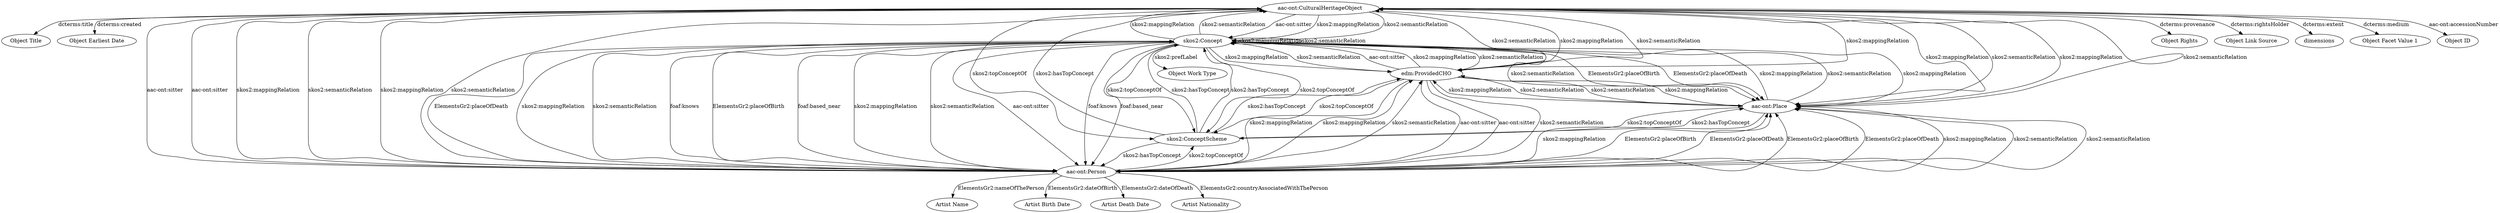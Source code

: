 digraph {
  "Object Title" [type=attribute_name,label="Object Title"]
  "aac-ont:CulturalHeritageObject1" [type=class_uri,label="aac-ont:CulturalHeritageObject"]
  "Object Earliest Date" [type=attribute_name,label="Object Earliest Date"]
  "Object Work Type" [type=attribute_name,label="Object Work Type"]
  "skos2:Concept1" [type=class_uri,label="skos2:Concept"]
  "Artist Name" [type=attribute_name,label="Artist Name"]
  "aac-ont:Person1" [type=class_uri,label="aac-ont:Person"]
  "Object Rights" [type=attribute_name,label="Object Rights"]
  "Object Link Source" [type=attribute_name,label="Object Link Source"]
  dimensions [type=attribute_name,label=dimensions]
  "Object Facet Value 1" [type=attribute_name,label="Object Facet Value 1"]
  "Artist Birth Date" [type=attribute_name,label="Artist Birth Date"]
  "Artist Death Date" [type=attribute_name,label="Artist Death Date"]
  "Object ID" [type=attribute_name,label="Object ID"]
  "Artist Nationality" [type=attribute_name,label="Artist Nationality"]
  "skos2:ConceptScheme" [type=class_uri,label="skos2:ConceptScheme"]
  "aac-ont:Place" [type=class_uri,label="aac-ont:Place"]
  "edm:ProvidedCHO" [type=class_uri,label="edm:ProvidedCHO"]
  "aac-ont:CulturalHeritageObject1" -> "Object Title" [label="dcterms:title",type=st_property_uri]
  "aac-ont:CulturalHeritageObject1" -> "Object Earliest Date" [label="dcterms:created",type=st_property_uri]
  "skos2:Concept1" -> "Object Work Type" [label="skos2:prefLabel",type=st_property_uri]
  "aac-ont:Person1" -> "Artist Name" [label="ElementsGr2:nameOfThePerson",type=st_property_uri]
  "aac-ont:CulturalHeritageObject1" -> "Object Rights" [label="dcterms:provenance",type=st_property_uri]
  "aac-ont:CulturalHeritageObject1" -> "Object Link Source" [label="dcterms:rightsHolder",type=st_property_uri]
  "aac-ont:CulturalHeritageObject1" -> dimensions [label="dcterms:extent",type=st_property_uri]
  "aac-ont:CulturalHeritageObject1" -> "Object Facet Value 1" [label="dcterms:medium",type=st_property_uri]
  "aac-ont:Person1" -> "Artist Birth Date" [label="ElementsGr2:dateOfBirth",type=st_property_uri]
  "aac-ont:Person1" -> "Artist Death Date" [label="ElementsGr2:dateOfDeath",type=st_property_uri]
  "aac-ont:CulturalHeritageObject1" -> "Object ID" [label="aac-ont:accessionNumber",type=st_property_uri]
  "aac-ont:Person1" -> "Artist Nationality" [label="ElementsGr2:countryAssociatedWithThePerson",type=st_property_uri]
  "aac-ont:CulturalHeritageObject1" -> "aac-ont:Person1" [label="aac-ont:sitter",type=direct_property_uri,weight=1]
  "skos2:Concept1" -> "skos2:Concept1" [label="skos2:mappingRelation",type=direct_property_uri,weight=1]
  "skos2:Concept1" -> "skos2:Concept1" [label="skos2:semanticRelation",type=direct_property_uri,weight=1]
  "skos2:Concept1" -> "skos2:ConceptScheme" [label="skos2:topConceptOf",type=direct_property_uri,weight=1]
  "skos2:ConceptScheme" -> "skos2:Concept1" [label="skos2:hasTopConcept",type=direct_property_uri,weight=1]
  "aac-ont:Person1" -> "aac-ont:Place" [label="ElementsGr2:placeOfBirth",type=direct_property_uri,weight=1]
  "aac-ont:Person1" -> "aac-ont:Place" [label="ElementsGr2:placeOfDeath",type=direct_property_uri,weight=1]
  "edm:ProvidedCHO" -> "aac-ont:Person1" [label="aac-ont:sitter",type=direct_property_uri,weight=1]
  "aac-ont:CulturalHeritageObject1" -> "skos2:Concept1" [label="aac-ont:sitter",type=inherited,weight=4]
  "aac-ont:CulturalHeritageObject1" -> "skos2:Concept1" [label="skos2:mappingRelation",type=inherited,weight=4]
  "aac-ont:CulturalHeritageObject1" -> "skos2:Concept1" [label="skos2:semanticRelation",type=inherited,weight=4]
  "aac-ont:CulturalHeritageObject1" -> "aac-ont:Person1" [label="aac-ont:sitter",type=inherited,weight=4]
  "aac-ont:CulturalHeritageObject1" -> "aac-ont:Person1" [label="skos2:mappingRelation",type=inherited,weight=4]
  "aac-ont:CulturalHeritageObject1" -> "aac-ont:Person1" [label="skos2:semanticRelation",type=inherited,weight=4]
  "aac-ont:CulturalHeritageObject1" -> "skos2:ConceptScheme" [label="skos2:topConceptOf",type=inherited,weight=4]
  "aac-ont:CulturalHeritageObject1" -> "aac-ont:Place" [label="skos2:mappingRelation",type=inherited,weight=4]
  "aac-ont:CulturalHeritageObject1" -> "aac-ont:Place" [label="skos2:semanticRelation",type=inherited,weight=4]
  "aac-ont:CulturalHeritageObject1" -> "edm:ProvidedCHO" [label="skos2:mappingRelation",type=inherited,weight=4]
  "aac-ont:CulturalHeritageObject1" -> "edm:ProvidedCHO" [label="skos2:semanticRelation",type=inherited,weight=4]
  "skos2:Concept1" -> "aac-ont:CulturalHeritageObject1" [label="skos2:mappingRelation",type=inherited,weight=4]
  "skos2:Concept1" -> "aac-ont:CulturalHeritageObject1" [label="skos2:semanticRelation",type=inherited,weight=4]
  "skos2:Concept1" -> "aac-ont:Person1" [label="skos2:mappingRelation",type=inherited,weight=4]
  "skos2:Concept1" -> "aac-ont:Person1" [label="skos2:semanticRelation",type=inherited,weight=4]
  "skos2:Concept1" -> "aac-ont:Person1" [label="aac-ont:sitter",type=inherited,weight=4]
  "skos2:Concept1" -> "aac-ont:Person1" [label="foaf:knows",type=inherited,weight=4]
  "skos2:Concept1" -> "aac-ont:Person1" [label="foaf:based_near",type=inherited,weight=4]
  "skos2:Concept1" -> "skos2:ConceptScheme" [label="skos2:topConceptOf",type=inherited,weight=4]
  "skos2:Concept1" -> "aac-ont:Place" [label="skos2:mappingRelation",type=inherited,weight=4]
  "skos2:Concept1" -> "aac-ont:Place" [label="skos2:semanticRelation",type=inherited,weight=4]
  "skos2:Concept1" -> "aac-ont:Place" [label="ElementsGr2:placeOfBirth",type=inherited,weight=4]
  "skos2:Concept1" -> "aac-ont:Place" [label="ElementsGr2:placeOfDeath",type=inherited,weight=4]
  "skos2:Concept1" -> "edm:ProvidedCHO" [label="skos2:mappingRelation",type=inherited,weight=4]
  "skos2:Concept1" -> "edm:ProvidedCHO" [label="skos2:semanticRelation",type=inherited,weight=4]
  "aac-ont:Person1" -> "aac-ont:CulturalHeritageObject1" [label="skos2:mappingRelation",type=inherited,weight=4]
  "aac-ont:Person1" -> "aac-ont:CulturalHeritageObject1" [label="skos2:semanticRelation",type=inherited,weight=4]
  "aac-ont:Person1" -> "skos2:Concept1" [label="ElementsGr2:placeOfBirth",type=inherited,weight=4]
  "aac-ont:Person1" -> "skos2:Concept1" [label="ElementsGr2:placeOfDeath",type=inherited,weight=4]
  "aac-ont:Person1" -> "skos2:Concept1" [label="skos2:mappingRelation",type=inherited,weight=4]
  "aac-ont:Person1" -> "skos2:Concept1" [label="skos2:semanticRelation",type=inherited,weight=4]
  "aac-ont:Person1" -> "skos2:Concept1" [label="foaf:knows",type=inherited,weight=4]
  "aac-ont:Person1" -> "skos2:Concept1" [label="foaf:based_near",type=inherited,weight=4]
  "aac-ont:Person1" -> "skos2:ConceptScheme" [label="skos2:topConceptOf",type=inherited,weight=4]
  "aac-ont:Person1" -> "aac-ont:Place" [label="ElementsGr2:placeOfBirth",type=inherited,weight=4]
  "aac-ont:Person1" -> "aac-ont:Place" [label="ElementsGr2:placeOfDeath",type=inherited,weight=4]
  "aac-ont:Person1" -> "aac-ont:Place" [label="skos2:mappingRelation",type=inherited,weight=4]
  "aac-ont:Person1" -> "aac-ont:Place" [label="skos2:semanticRelation",type=inherited,weight=4]
  "aac-ont:Person1" -> "edm:ProvidedCHO" [label="skos2:mappingRelation",type=inherited,weight=4]
  "aac-ont:Person1" -> "edm:ProvidedCHO" [label="skos2:semanticRelation",type=inherited,weight=4]
  "skos2:ConceptScheme" -> "aac-ont:CulturalHeritageObject1" [label="skos2:hasTopConcept",type=inherited,weight=4]
  "skos2:ConceptScheme" -> "skos2:Concept1" [label="skos2:hasTopConcept",type=inherited,weight=4]
  "skos2:ConceptScheme" -> "aac-ont:Person1" [label="skos2:hasTopConcept",type=inherited,weight=4]
  "skos2:ConceptScheme" -> "aac-ont:Place" [label="skos2:hasTopConcept",type=inherited,weight=4]
  "skos2:ConceptScheme" -> "edm:ProvidedCHO" [label="skos2:hasTopConcept",type=inherited,weight=4]
  "aac-ont:Place" -> "aac-ont:CulturalHeritageObject1" [label="skos2:mappingRelation",type=inherited,weight=4]
  "aac-ont:Place" -> "aac-ont:CulturalHeritageObject1" [label="skos2:semanticRelation",type=inherited,weight=4]
  "aac-ont:Place" -> "skos2:Concept1" [label="skos2:mappingRelation",type=inherited,weight=4]
  "aac-ont:Place" -> "skos2:Concept1" [label="skos2:semanticRelation",type=inherited,weight=4]
  "aac-ont:Place" -> "aac-ont:Person1" [label="skos2:mappingRelation",type=inherited,weight=4]
  "aac-ont:Place" -> "aac-ont:Person1" [label="skos2:semanticRelation",type=inherited,weight=4]
  "aac-ont:Place" -> "skos2:ConceptScheme" [label="skos2:topConceptOf",type=inherited,weight=4]
  "aac-ont:Place" -> "edm:ProvidedCHO" [label="skos2:mappingRelation",type=inherited,weight=4]
  "aac-ont:Place" -> "edm:ProvidedCHO" [label="skos2:semanticRelation",type=inherited,weight=4]
  "edm:ProvidedCHO" -> "aac-ont:CulturalHeritageObject1" [label="skos2:mappingRelation",type=inherited,weight=4]
  "edm:ProvidedCHO" -> "aac-ont:CulturalHeritageObject1" [label="skos2:semanticRelation",type=inherited,weight=4]
  "edm:ProvidedCHO" -> "skos2:Concept1" [label="aac-ont:sitter",type=inherited,weight=4]
  "edm:ProvidedCHO" -> "skos2:Concept1" [label="skos2:mappingRelation",type=inherited,weight=4]
  "edm:ProvidedCHO" -> "skos2:Concept1" [label="skos2:semanticRelation",type=inherited,weight=4]
  "edm:ProvidedCHO" -> "aac-ont:Person1" [label="aac-ont:sitter",type=inherited,weight=4]
  "edm:ProvidedCHO" -> "aac-ont:Person1" [label="skos2:mappingRelation",type=inherited,weight=4]
  "edm:ProvidedCHO" -> "aac-ont:Person1" [label="skos2:semanticRelation",type=inherited,weight=4]
  "edm:ProvidedCHO" -> "skos2:ConceptScheme" [label="skos2:topConceptOf",type=inherited,weight=4]
  "edm:ProvidedCHO" -> "aac-ont:Place" [label="skos2:mappingRelation",type=inherited,weight=4]
  "edm:ProvidedCHO" -> "aac-ont:Place" [label="skos2:semanticRelation",type=inherited,weight=4]
}
